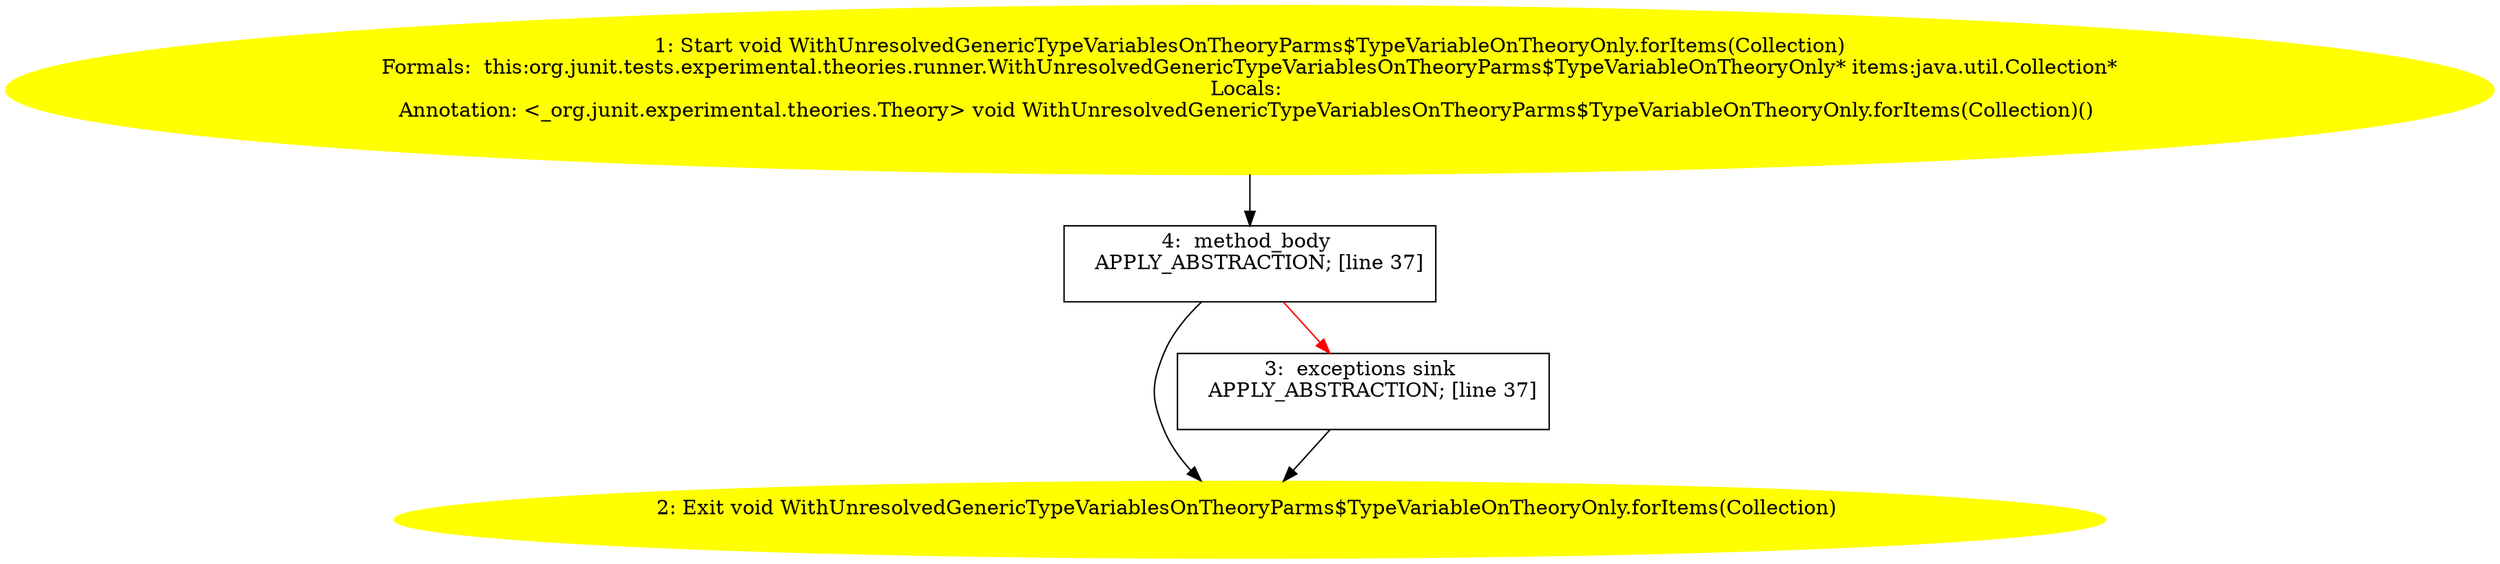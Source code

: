 /* @generated */
digraph cfg {
"org.junit.tests.experimental.theories.runner.WithUnresolvedGenericTypeVariablesOnTheoryParms$TypeVar.30aaab94b157e428659f63d4ed51b5e3_1" [label="1: Start void WithUnresolvedGenericTypeVariablesOnTheoryParms$TypeVariableOnTheoryOnly.forItems(Collection)\nFormals:  this:org.junit.tests.experimental.theories.runner.WithUnresolvedGenericTypeVariablesOnTheoryParms$TypeVariableOnTheoryOnly* items:java.util.Collection*\nLocals: \nAnnotation: <_org.junit.experimental.theories.Theory> void WithUnresolvedGenericTypeVariablesOnTheoryParms$TypeVariableOnTheoryOnly.forItems(Collection)() \n  " color=yellow style=filled]
	

	 "org.junit.tests.experimental.theories.runner.WithUnresolvedGenericTypeVariablesOnTheoryParms$TypeVar.30aaab94b157e428659f63d4ed51b5e3_1" -> "org.junit.tests.experimental.theories.runner.WithUnresolvedGenericTypeVariablesOnTheoryParms$TypeVar.30aaab94b157e428659f63d4ed51b5e3_4" ;
"org.junit.tests.experimental.theories.runner.WithUnresolvedGenericTypeVariablesOnTheoryParms$TypeVar.30aaab94b157e428659f63d4ed51b5e3_2" [label="2: Exit void WithUnresolvedGenericTypeVariablesOnTheoryParms$TypeVariableOnTheoryOnly.forItems(Collection) \n  " color=yellow style=filled]
	

"org.junit.tests.experimental.theories.runner.WithUnresolvedGenericTypeVariablesOnTheoryParms$TypeVar.30aaab94b157e428659f63d4ed51b5e3_3" [label="3:  exceptions sink \n   APPLY_ABSTRACTION; [line 37]\n " shape="box"]
	

	 "org.junit.tests.experimental.theories.runner.WithUnresolvedGenericTypeVariablesOnTheoryParms$TypeVar.30aaab94b157e428659f63d4ed51b5e3_3" -> "org.junit.tests.experimental.theories.runner.WithUnresolvedGenericTypeVariablesOnTheoryParms$TypeVar.30aaab94b157e428659f63d4ed51b5e3_2" ;
"org.junit.tests.experimental.theories.runner.WithUnresolvedGenericTypeVariablesOnTheoryParms$TypeVar.30aaab94b157e428659f63d4ed51b5e3_4" [label="4:  method_body \n   APPLY_ABSTRACTION; [line 37]\n " shape="box"]
	

	 "org.junit.tests.experimental.theories.runner.WithUnresolvedGenericTypeVariablesOnTheoryParms$TypeVar.30aaab94b157e428659f63d4ed51b5e3_4" -> "org.junit.tests.experimental.theories.runner.WithUnresolvedGenericTypeVariablesOnTheoryParms$TypeVar.30aaab94b157e428659f63d4ed51b5e3_2" ;
	 "org.junit.tests.experimental.theories.runner.WithUnresolvedGenericTypeVariablesOnTheoryParms$TypeVar.30aaab94b157e428659f63d4ed51b5e3_4" -> "org.junit.tests.experimental.theories.runner.WithUnresolvedGenericTypeVariablesOnTheoryParms$TypeVar.30aaab94b157e428659f63d4ed51b5e3_3" [color="red" ];
}
